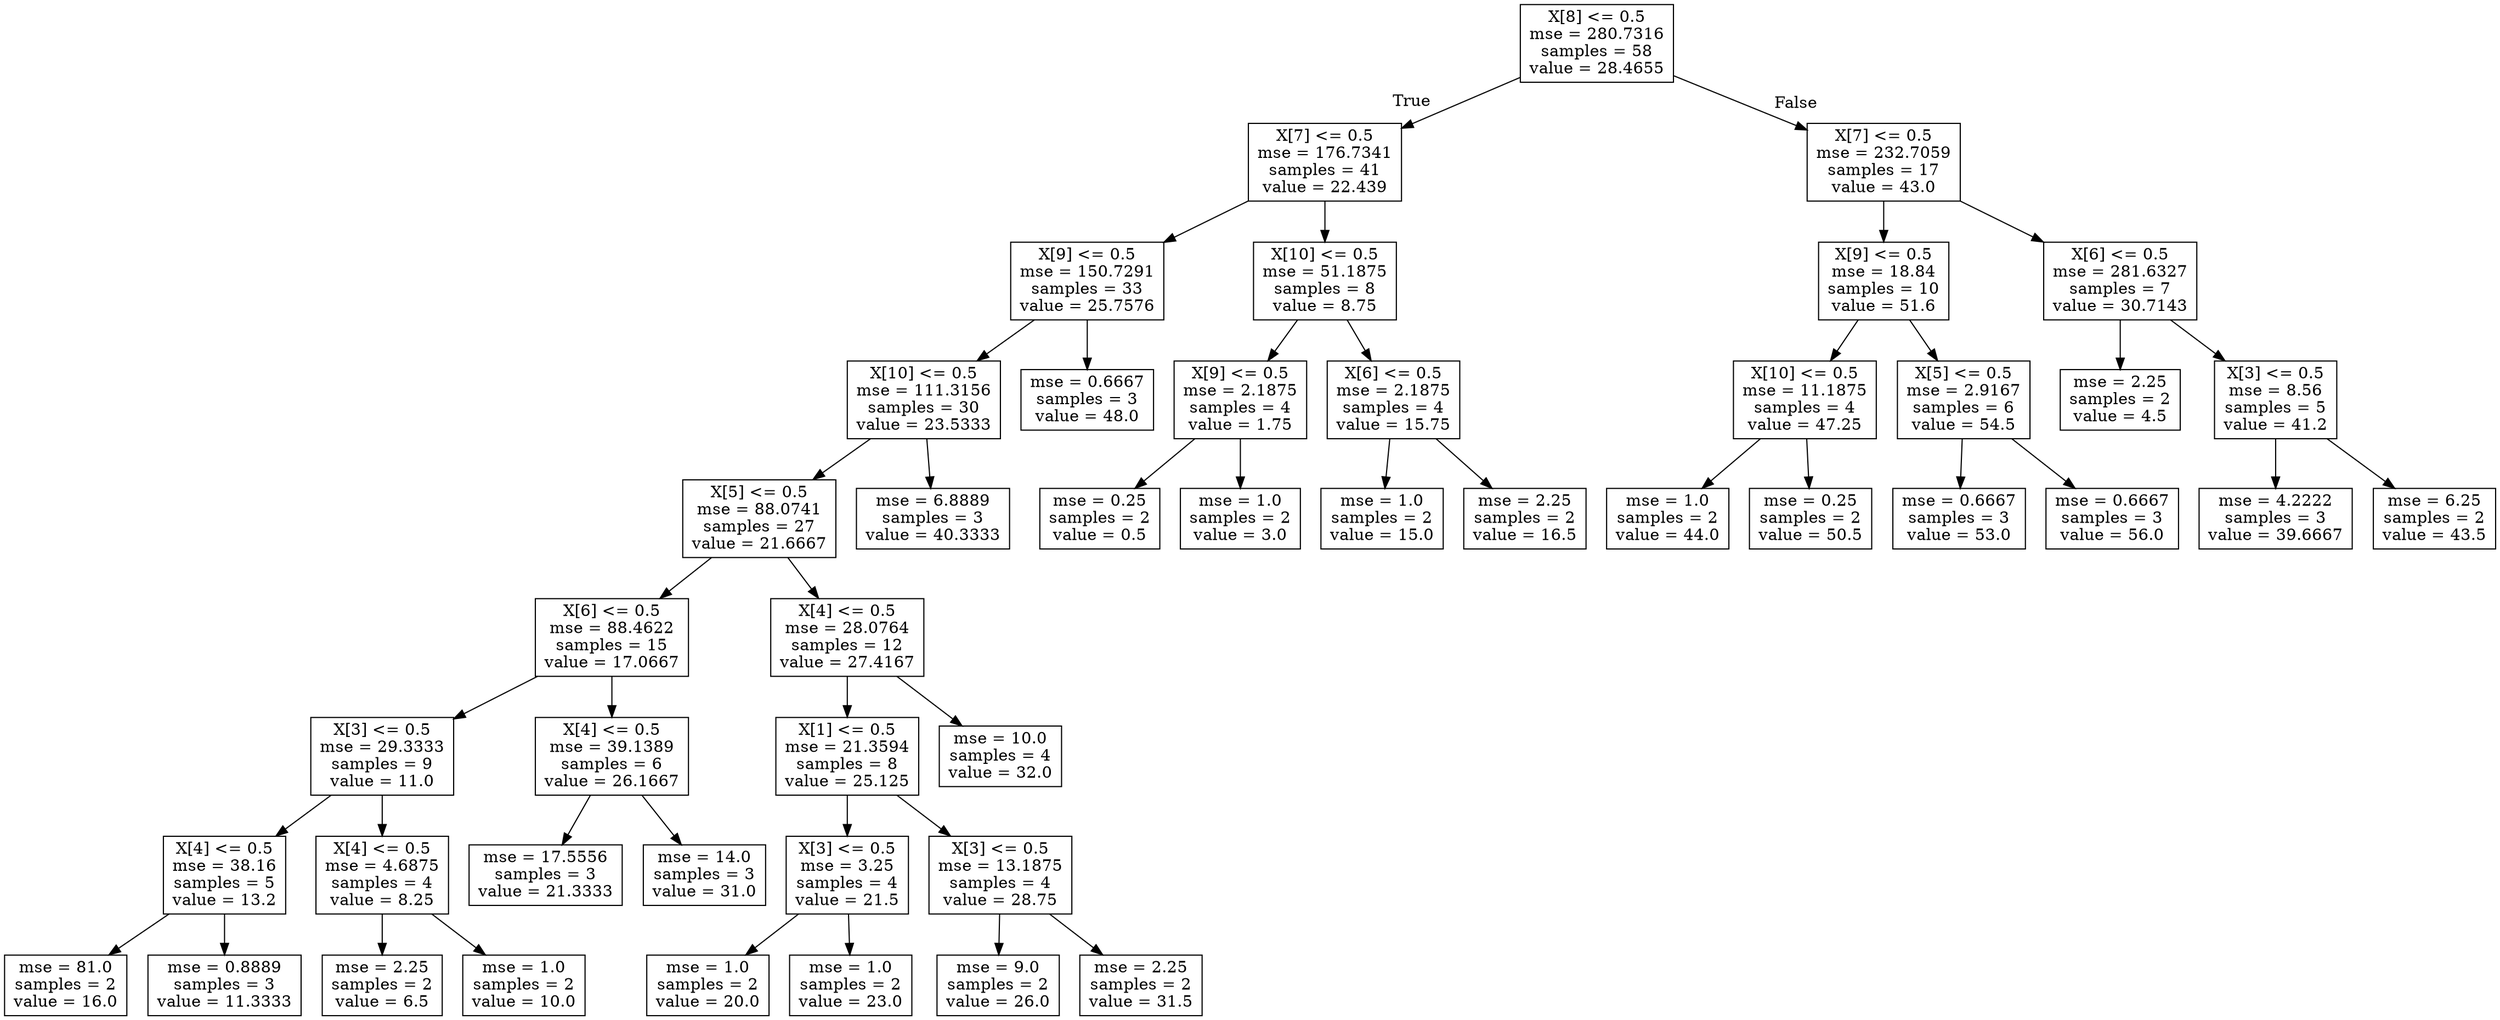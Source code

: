 digraph Tree {
node [shape=box] ;
0 [label="X[8] <= 0.5\nmse = 280.7316\nsamples = 58\nvalue = 28.4655"] ;
1 [label="X[7] <= 0.5\nmse = 176.7341\nsamples = 41\nvalue = 22.439"] ;
0 -> 1 [labeldistance=2.5, labelangle=45, headlabel="True"] ;
2 [label="X[9] <= 0.5\nmse = 150.7291\nsamples = 33\nvalue = 25.7576"] ;
1 -> 2 ;
3 [label="X[10] <= 0.5\nmse = 111.3156\nsamples = 30\nvalue = 23.5333"] ;
2 -> 3 ;
4 [label="X[5] <= 0.5\nmse = 88.0741\nsamples = 27\nvalue = 21.6667"] ;
3 -> 4 ;
5 [label="X[6] <= 0.5\nmse = 88.4622\nsamples = 15\nvalue = 17.0667"] ;
4 -> 5 ;
6 [label="X[3] <= 0.5\nmse = 29.3333\nsamples = 9\nvalue = 11.0"] ;
5 -> 6 ;
7 [label="X[4] <= 0.5\nmse = 38.16\nsamples = 5\nvalue = 13.2"] ;
6 -> 7 ;
8 [label="mse = 81.0\nsamples = 2\nvalue = 16.0"] ;
7 -> 8 ;
9 [label="mse = 0.8889\nsamples = 3\nvalue = 11.3333"] ;
7 -> 9 ;
10 [label="X[4] <= 0.5\nmse = 4.6875\nsamples = 4\nvalue = 8.25"] ;
6 -> 10 ;
11 [label="mse = 2.25\nsamples = 2\nvalue = 6.5"] ;
10 -> 11 ;
12 [label="mse = 1.0\nsamples = 2\nvalue = 10.0"] ;
10 -> 12 ;
13 [label="X[4] <= 0.5\nmse = 39.1389\nsamples = 6\nvalue = 26.1667"] ;
5 -> 13 ;
14 [label="mse = 17.5556\nsamples = 3\nvalue = 21.3333"] ;
13 -> 14 ;
15 [label="mse = 14.0\nsamples = 3\nvalue = 31.0"] ;
13 -> 15 ;
16 [label="X[4] <= 0.5\nmse = 28.0764\nsamples = 12\nvalue = 27.4167"] ;
4 -> 16 ;
17 [label="X[1] <= 0.5\nmse = 21.3594\nsamples = 8\nvalue = 25.125"] ;
16 -> 17 ;
18 [label="X[3] <= 0.5\nmse = 3.25\nsamples = 4\nvalue = 21.5"] ;
17 -> 18 ;
19 [label="mse = 1.0\nsamples = 2\nvalue = 20.0"] ;
18 -> 19 ;
20 [label="mse = 1.0\nsamples = 2\nvalue = 23.0"] ;
18 -> 20 ;
21 [label="X[3] <= 0.5\nmse = 13.1875\nsamples = 4\nvalue = 28.75"] ;
17 -> 21 ;
22 [label="mse = 9.0\nsamples = 2\nvalue = 26.0"] ;
21 -> 22 ;
23 [label="mse = 2.25\nsamples = 2\nvalue = 31.5"] ;
21 -> 23 ;
24 [label="mse = 10.0\nsamples = 4\nvalue = 32.0"] ;
16 -> 24 ;
25 [label="mse = 6.8889\nsamples = 3\nvalue = 40.3333"] ;
3 -> 25 ;
26 [label="mse = 0.6667\nsamples = 3\nvalue = 48.0"] ;
2 -> 26 ;
27 [label="X[10] <= 0.5\nmse = 51.1875\nsamples = 8\nvalue = 8.75"] ;
1 -> 27 ;
28 [label="X[9] <= 0.5\nmse = 2.1875\nsamples = 4\nvalue = 1.75"] ;
27 -> 28 ;
29 [label="mse = 0.25\nsamples = 2\nvalue = 0.5"] ;
28 -> 29 ;
30 [label="mse = 1.0\nsamples = 2\nvalue = 3.0"] ;
28 -> 30 ;
31 [label="X[6] <= 0.5\nmse = 2.1875\nsamples = 4\nvalue = 15.75"] ;
27 -> 31 ;
32 [label="mse = 1.0\nsamples = 2\nvalue = 15.0"] ;
31 -> 32 ;
33 [label="mse = 2.25\nsamples = 2\nvalue = 16.5"] ;
31 -> 33 ;
34 [label="X[7] <= 0.5\nmse = 232.7059\nsamples = 17\nvalue = 43.0"] ;
0 -> 34 [labeldistance=2.5, labelangle=-45, headlabel="False"] ;
35 [label="X[9] <= 0.5\nmse = 18.84\nsamples = 10\nvalue = 51.6"] ;
34 -> 35 ;
36 [label="X[10] <= 0.5\nmse = 11.1875\nsamples = 4\nvalue = 47.25"] ;
35 -> 36 ;
37 [label="mse = 1.0\nsamples = 2\nvalue = 44.0"] ;
36 -> 37 ;
38 [label="mse = 0.25\nsamples = 2\nvalue = 50.5"] ;
36 -> 38 ;
39 [label="X[5] <= 0.5\nmse = 2.9167\nsamples = 6\nvalue = 54.5"] ;
35 -> 39 ;
40 [label="mse = 0.6667\nsamples = 3\nvalue = 53.0"] ;
39 -> 40 ;
41 [label="mse = 0.6667\nsamples = 3\nvalue = 56.0"] ;
39 -> 41 ;
42 [label="X[6] <= 0.5\nmse = 281.6327\nsamples = 7\nvalue = 30.7143"] ;
34 -> 42 ;
43 [label="mse = 2.25\nsamples = 2\nvalue = 4.5"] ;
42 -> 43 ;
44 [label="X[3] <= 0.5\nmse = 8.56\nsamples = 5\nvalue = 41.2"] ;
42 -> 44 ;
45 [label="mse = 4.2222\nsamples = 3\nvalue = 39.6667"] ;
44 -> 45 ;
46 [label="mse = 6.25\nsamples = 2\nvalue = 43.5"] ;
44 -> 46 ;
}
